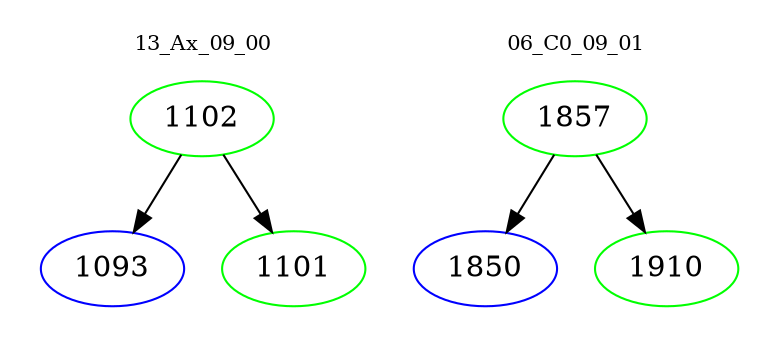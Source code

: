 digraph{
subgraph cluster_0 {
color = white
label = "13_Ax_09_00";
fontsize=10;
T0_1102 [label="1102", color="green"]
T0_1102 -> T0_1093 [color="black"]
T0_1093 [label="1093", color="blue"]
T0_1102 -> T0_1101 [color="black"]
T0_1101 [label="1101", color="green"]
}
subgraph cluster_1 {
color = white
label = "06_C0_09_01";
fontsize=10;
T1_1857 [label="1857", color="green"]
T1_1857 -> T1_1850 [color="black"]
T1_1850 [label="1850", color="blue"]
T1_1857 -> T1_1910 [color="black"]
T1_1910 [label="1910", color="green"]
}
}
